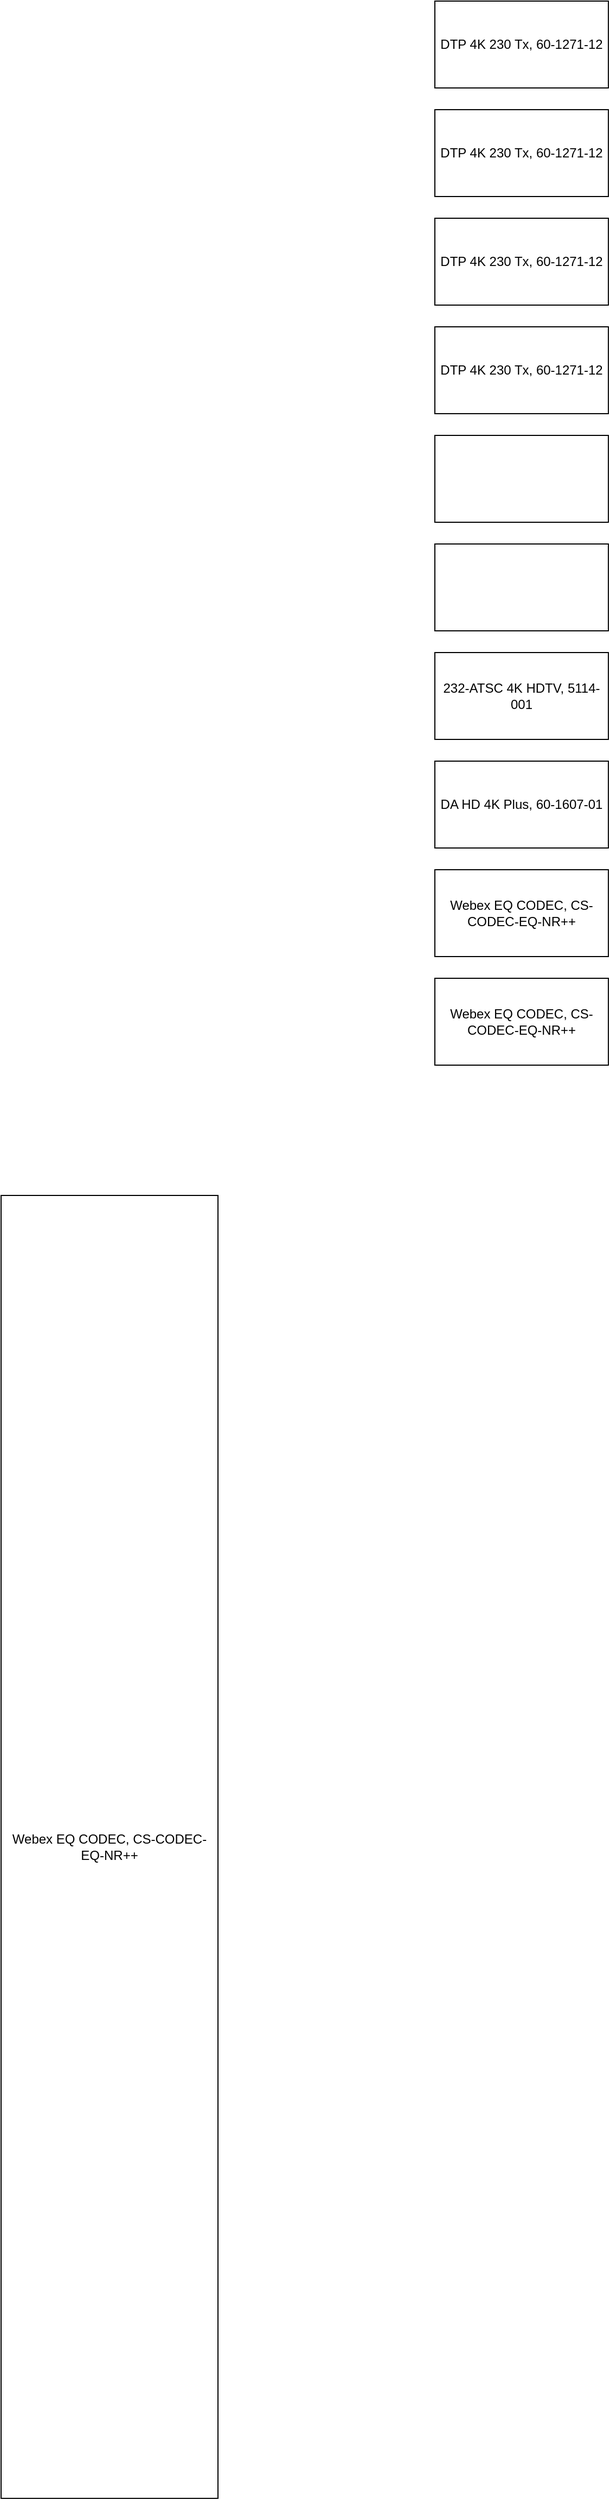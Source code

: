 <mxfile>
  <diagram>
    <mxGraphModel>
      <root>
        <mxCell id="0"/>
        <mxCell id="1" parent="0"/>
        <object label="Webex EQ CODEC, CS-CODEC-EQ-NR++" type="matrix" id="2049652289589070247">
          <mxCell id="9768019983055504562" value="Webex EQ CODEC, CS-CODEC-EQ-NR++" style="rounded=0;whiteSpace=wrap;html=1;" parent="1" connectable="" edge="" vertex="1" source="" target="">
            <mxGeometry x="-4100" y="-3000" width="200" height="1200" relative="" as="geometry"/>
          </mxCell>
        </object>
        <object label="Webex EQ CODEC, CS-CODEC-EQ-NR++" type="DTP" id="3405634570123533048">
          <mxCell id="4926521074468248942" value="Webex EQ CODEC, CS-CODEC-EQ-NR++" style="rounded=0;whiteSpace=wrap;html=1;" parent="1" connectable="" edge="" vertex="1" source="" target="">
            <mxGeometry x="-3700" y="-3200" width="160" height="80" relative="" as="geometry"/>
          </mxCell>
        </object>
        <object label="Webex EQ CODEC, CS-CODEC-EQ-NR++" type="DTP" id="4328449201465140945">
          <mxCell id="8177117644689556245" value="Webex EQ CODEC, CS-CODEC-EQ-NR++" style="rounded=0;whiteSpace=wrap;html=1;" parent="1" connectable="" edge="" vertex="1" source="" target="">
            <mxGeometry x="-3700" y="-3300" width="160" height="80" relative="" as="geometry"/>
          </mxCell>
        </object>
        <object label="DA HD 4K Plus, 60-1607-01" type="DTP" id="728279595637166446">
          <mxCell id="8963898571928226712" value="DA HD 4K Plus, 60-1607-01" style="rounded=0;whiteSpace=wrap;html=1;" parent="1" connectable="" edge="" vertex="1" source="" target="">
            <mxGeometry x="-3700" y="-3400" width="160" height="80" relative="" as="geometry"/>
          </mxCell>
        </object>
        <object label="232-ATSC 4K HDTV, 5114-001" type="DTP" id="8867244970193768267">
          <mxCell id="5943745397290526992" value="232-ATSC 4K HDTV, 5114-001" style="rounded=0;whiteSpace=wrap;html=1;" parent="1" connectable="" edge="" vertex="1" source="" target="">
            <mxGeometry x="-3700" y="-3500" width="160" height="80" relative="" as="geometry"/>
          </mxCell>
        </object>
        <object label="" type="DTP" id="9421402573616379895">
          <mxCell id="4216998460915044026" value="" style="rounded=0;whiteSpace=wrap;html=1;" parent="1" connectable="" edge="" vertex="1" source="" target="">
            <mxGeometry x="-3700" y="-3600" width="160" height="80" relative="" as="geometry"/>
          </mxCell>
        </object>
        <object label="" type="DTP" id="9771037337834490110">
          <mxCell id="6507706971444006159" value="" style="rounded=0;whiteSpace=wrap;html=1;" parent="1" connectable="" edge="" vertex="1" source="" target="">
            <mxGeometry x="-3700" y="-3700" width="160" height="80" relative="" as="geometry"/>
          </mxCell>
        </object>
        <object label="DTP 4K 230 Tx, 60-1271-12" type="DTP" id="8485023483954994433">
          <mxCell id="3171547817128650636" value="DTP 4K 230 Tx, 60-1271-12" style="rounded=0;whiteSpace=wrap;html=1;" parent="1" connectable="" edge="" vertex="1" source="" target="">
            <mxGeometry x="-3700" y="-3800" width="160" height="80" relative="" as="geometry"/>
          </mxCell>
        </object>
        <object label="DTP 4K 230 Tx, 60-1271-12" type="DTP" id="9876267335799738436">
          <mxCell id="2683610904013119090" value="DTP 4K 230 Tx, 60-1271-12" style="rounded=0;whiteSpace=wrap;html=1;" parent="1" connectable="" edge="" vertex="1" source="" target="">
            <mxGeometry x="-3700" y="-3900" width="160" height="80" relative="" as="geometry"/>
          </mxCell>
        </object>
        <object label="DTP 4K 230 Tx, 60-1271-12" type="DTP" id="1685768774373567669">
          <mxCell id="3581805747781184190" value="DTP 4K 230 Tx, 60-1271-12" style="rounded=0;whiteSpace=wrap;html=1;" parent="1" connectable="" edge="" vertex="1" source="" target="">
            <mxGeometry x="-3700" y="-4000" width="160" height="80" relative="" as="geometry"/>
          </mxCell>
        </object>
        <object label="DTP 4K 230 Tx, 60-1271-12" type="DTP" id="2459154393146671870">
          <mxCell id="1486151088923847923" value="DTP 4K 230 Tx, 60-1271-12" style="rounded=0;whiteSpace=wrap;html=1;" parent="1" connectable="" edge="" vertex="1" source="" target="">
            <mxGeometry x="-3700" y="-4100" width="160" height="80" relative="" as="geometry"/>
          </mxCell>
        </object>
      </root>
    </mxGraphModel>
  </diagram>
</mxfile>
